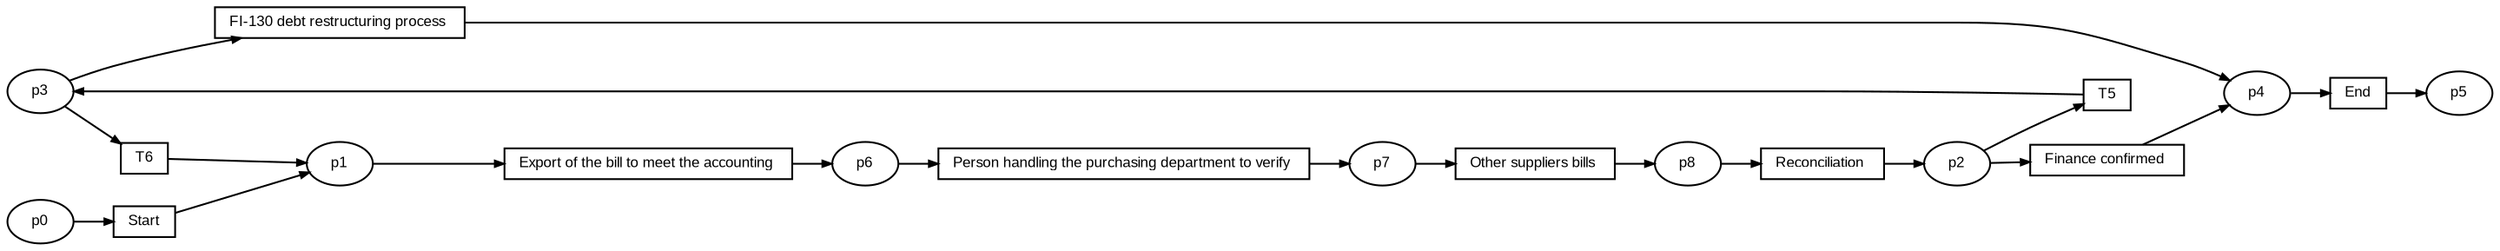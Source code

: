 digraph G {ranksep=".3"; fontsize="8"; remincross=true; margin="0.0,0.0"; fontname="Arial";rankdir="LR"; 
edge [arrowsize="0.5"];
node [height=".2",width=".2",fontname="Arial",fontsize="8"];
t0 [shape="box",label="End"];
t1 [shape="box",label="FI-130 debt restructuring process "];
t2 [shape="box",label="Finance confirmed "];
t3 [shape="box",label="T6"];
t4 [shape="box",label="T5"];
t5 [shape="box",label="Reconciliation "];
t6 [shape="box",label="Other suppliers bills "];
t7 [shape="box",label="Person handling the purchasing department to verify "];
t8 [shape="box",label="Export of the bill to meet the accounting "];
t9 [shape="box",label="Start"];
p0 [shape="oval",label="p4"];
p1 [shape="oval",label="p3"];
p2 [shape="oval",label="p2"];
p3 [shape="oval",label="p1"];
p4 [shape="oval",label="p0"];
p5 [shape="oval",label="p8"];
p6 [shape="oval",label="p7"];
p7 [shape="oval",label="p6"];
p8 [shape="oval",label="p5"];
p3 -> t8[label=""];
p2 -> t4[label=""];
t7 -> p6[label=""];
p2 -> t2[label=""];
t6 -> p5[label=""];
t5 -> p2[label=""];
t1 -> p0[label=""];
t9 -> p3[label=""];
p6 -> t6[label=""];
p4 -> t9[label=""];
t0 -> p8[label=""];
t8 -> p7[label=""];
p5 -> t5[label=""];
p1 -> t3[label=""];
p1 -> t1[label=""];
t4 -> p1[label=""];
p0 -> t0[label=""];
t3 -> p3[label=""];
t2 -> p0[label=""];
p7 -> t7[label=""];
}
